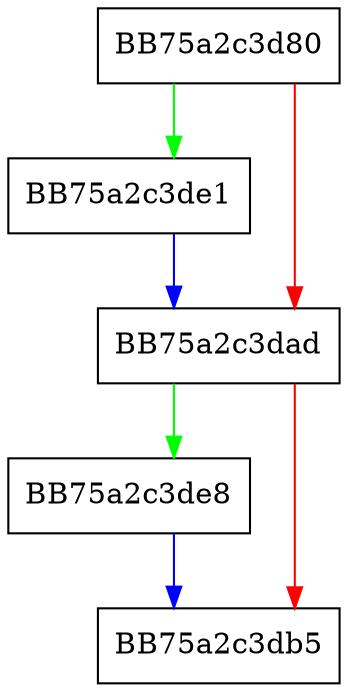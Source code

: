 digraph RpfAPI_MpClearAttribute {
  node [shape="box"];
  graph [splines=ortho];
  BB75a2c3d80 -> BB75a2c3de1 [color="green"];
  BB75a2c3d80 -> BB75a2c3dad [color="red"];
  BB75a2c3dad -> BB75a2c3de8 [color="green"];
  BB75a2c3dad -> BB75a2c3db5 [color="red"];
  BB75a2c3de1 -> BB75a2c3dad [color="blue"];
  BB75a2c3de8 -> BB75a2c3db5 [color="blue"];
}